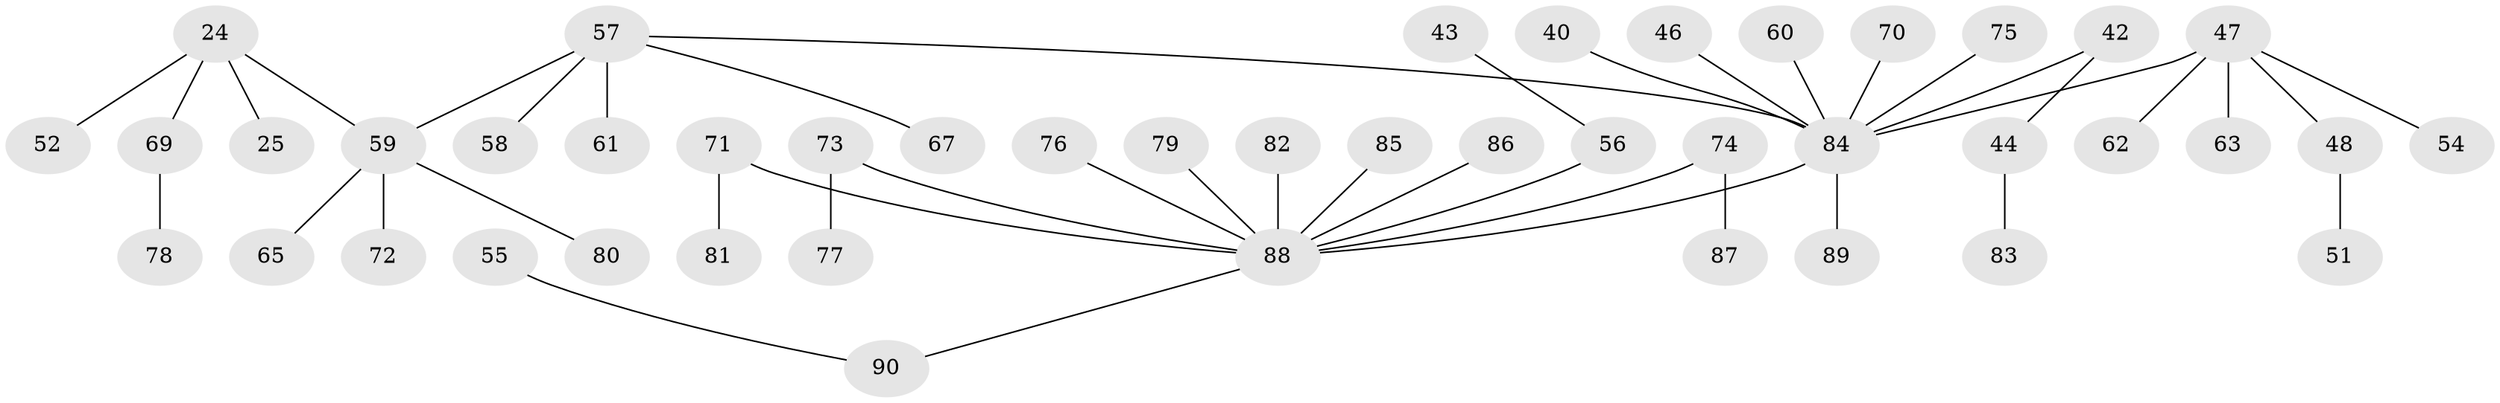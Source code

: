// original degree distribution, {7: 0.011111111111111112, 6: 0.022222222222222223, 2: 0.32222222222222224, 3: 0.12222222222222222, 4: 0.03333333333333333, 5: 0.03333333333333333, 1: 0.45555555555555555}
// Generated by graph-tools (version 1.1) at 2025/56/03/04/25 21:56:03]
// undirected, 45 vertices, 44 edges
graph export_dot {
graph [start="1"]
  node [color=gray90,style=filled];
  24 [super="+16+23"];
  25;
  40;
  42;
  43;
  44;
  46;
  47;
  48;
  51;
  52;
  54;
  55;
  56 [super="+29"];
  57 [super="+50"];
  58;
  59 [super="+22+12"];
  60;
  61;
  62;
  63;
  65;
  67;
  69;
  70;
  71;
  72;
  73;
  74;
  75;
  76;
  77;
  78;
  79;
  80;
  81;
  82;
  83;
  84 [super="+49+34+17"];
  85;
  86;
  87;
  88 [super="+18+33+35+36+64+30+39+28+68+66+45"];
  89;
  90 [super="+53"];
  24 -- 52;
  24 -- 69;
  24 -- 25;
  24 -- 59;
  40 -- 84;
  42 -- 44;
  42 -- 84;
  43 -- 56;
  44 -- 83;
  46 -- 84;
  47 -- 48;
  47 -- 54;
  47 -- 62;
  47 -- 63;
  47 -- 84;
  48 -- 51;
  55 -- 90;
  56 -- 88;
  57 -- 58;
  57 -- 67;
  57 -- 59;
  57 -- 61;
  57 -- 84;
  59 -- 65;
  59 -- 72;
  59 -- 80;
  60 -- 84;
  69 -- 78;
  70 -- 84;
  71 -- 81;
  71 -- 88;
  73 -- 77;
  73 -- 88;
  74 -- 87;
  74 -- 88;
  75 -- 84;
  76 -- 88;
  79 -- 88;
  82 -- 88;
  84 -- 89;
  84 -- 88;
  85 -- 88;
  86 -- 88;
  88 -- 90;
}
